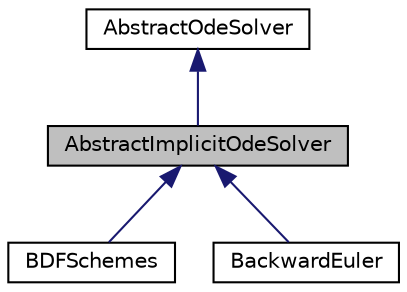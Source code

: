digraph "AbstractImplicitOdeSolver"
{
 // LATEX_PDF_SIZE
  edge [fontname="Helvetica",fontsize="10",labelfontname="Helvetica",labelfontsize="10"];
  node [fontname="Helvetica",fontsize="10",shape=record];
  Node1 [label="AbstractImplicitOdeSolver",height=0.2,width=0.4,color="black", fillcolor="grey75", style="filled", fontcolor="black",tooltip="this class inherits from AbstractOdeSolver and is required for all the implicit methods"];
  Node2 -> Node1 [dir="back",color="midnightblue",fontsize="10",style="solid",fontname="Helvetica"];
  Node2 [label="AbstractOdeSolver",height=0.2,width=0.4,color="black", fillcolor="white", style="filled",URL="$classAbstractOdeSolver.html",tooltip=" "];
  Node1 -> Node3 [dir="back",color="midnightblue",fontsize="10",style="solid",fontname="Helvetica"];
  Node3 [label="BDFSchemes",height=0.2,width=0.4,color="black", fillcolor="white", style="filled",URL="$classBDFSchemes.html",tooltip=" "];
  Node1 -> Node4 [dir="back",color="midnightblue",fontsize="10",style="solid",fontname="Helvetica"];
  Node4 [label="BackwardEuler",height=0.2,width=0.4,color="black", fillcolor="white", style="filled",URL="$classBackwardEuler.html",tooltip=" "];
}
